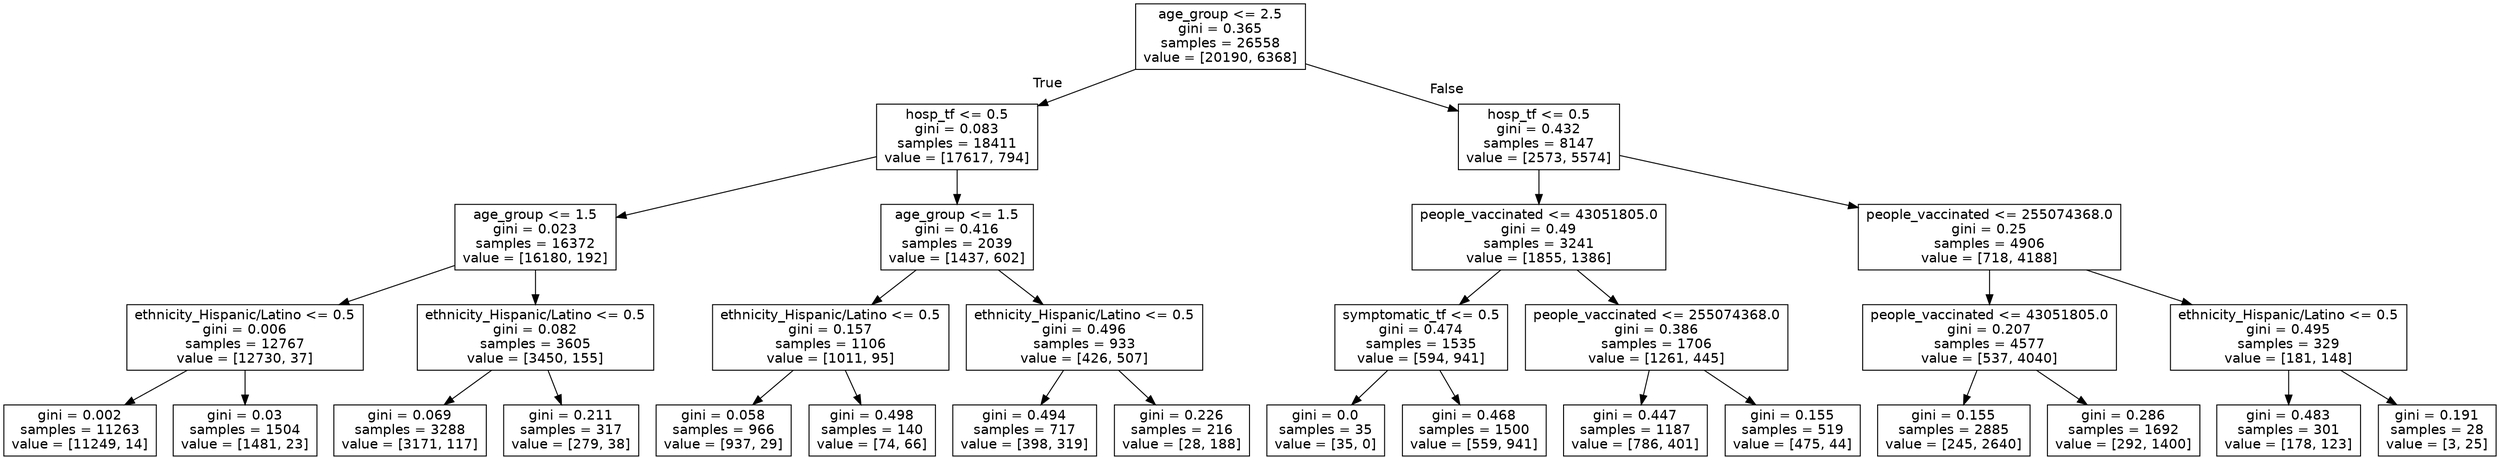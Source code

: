 digraph Tree {
node [shape=box, fontname="helvetica"] ;
edge [fontname="helvetica"] ;
0 [label="age_group <= 2.5\ngini = 0.365\nsamples = 26558\nvalue = [20190, 6368]"] ;
1 [label="hosp_tf <= 0.5\ngini = 0.083\nsamples = 18411\nvalue = [17617, 794]"] ;
0 -> 1 [labeldistance=2.5, labelangle=45, headlabel="True"] ;
2 [label="age_group <= 1.5\ngini = 0.023\nsamples = 16372\nvalue = [16180, 192]"] ;
1 -> 2 ;
3 [label="ethnicity_Hispanic/Latino <= 0.5\ngini = 0.006\nsamples = 12767\nvalue = [12730, 37]"] ;
2 -> 3 ;
4 [label="gini = 0.002\nsamples = 11263\nvalue = [11249, 14]"] ;
3 -> 4 ;
5 [label="gini = 0.03\nsamples = 1504\nvalue = [1481, 23]"] ;
3 -> 5 ;
6 [label="ethnicity_Hispanic/Latino <= 0.5\ngini = 0.082\nsamples = 3605\nvalue = [3450, 155]"] ;
2 -> 6 ;
7 [label="gini = 0.069\nsamples = 3288\nvalue = [3171, 117]"] ;
6 -> 7 ;
8 [label="gini = 0.211\nsamples = 317\nvalue = [279, 38]"] ;
6 -> 8 ;
9 [label="age_group <= 1.5\ngini = 0.416\nsamples = 2039\nvalue = [1437, 602]"] ;
1 -> 9 ;
10 [label="ethnicity_Hispanic/Latino <= 0.5\ngini = 0.157\nsamples = 1106\nvalue = [1011, 95]"] ;
9 -> 10 ;
11 [label="gini = 0.058\nsamples = 966\nvalue = [937, 29]"] ;
10 -> 11 ;
12 [label="gini = 0.498\nsamples = 140\nvalue = [74, 66]"] ;
10 -> 12 ;
13 [label="ethnicity_Hispanic/Latino <= 0.5\ngini = 0.496\nsamples = 933\nvalue = [426, 507]"] ;
9 -> 13 ;
14 [label="gini = 0.494\nsamples = 717\nvalue = [398, 319]"] ;
13 -> 14 ;
15 [label="gini = 0.226\nsamples = 216\nvalue = [28, 188]"] ;
13 -> 15 ;
16 [label="hosp_tf <= 0.5\ngini = 0.432\nsamples = 8147\nvalue = [2573, 5574]"] ;
0 -> 16 [labeldistance=2.5, labelangle=-45, headlabel="False"] ;
17 [label="people_vaccinated <= 43051805.0\ngini = 0.49\nsamples = 3241\nvalue = [1855, 1386]"] ;
16 -> 17 ;
18 [label="symptomatic_tf <= 0.5\ngini = 0.474\nsamples = 1535\nvalue = [594, 941]"] ;
17 -> 18 ;
19 [label="gini = 0.0\nsamples = 35\nvalue = [35, 0]"] ;
18 -> 19 ;
20 [label="gini = 0.468\nsamples = 1500\nvalue = [559, 941]"] ;
18 -> 20 ;
21 [label="people_vaccinated <= 255074368.0\ngini = 0.386\nsamples = 1706\nvalue = [1261, 445]"] ;
17 -> 21 ;
22 [label="gini = 0.447\nsamples = 1187\nvalue = [786, 401]"] ;
21 -> 22 ;
23 [label="gini = 0.155\nsamples = 519\nvalue = [475, 44]"] ;
21 -> 23 ;
24 [label="people_vaccinated <= 255074368.0\ngini = 0.25\nsamples = 4906\nvalue = [718, 4188]"] ;
16 -> 24 ;
25 [label="people_vaccinated <= 43051805.0\ngini = 0.207\nsamples = 4577\nvalue = [537, 4040]"] ;
24 -> 25 ;
26 [label="gini = 0.155\nsamples = 2885\nvalue = [245, 2640]"] ;
25 -> 26 ;
27 [label="gini = 0.286\nsamples = 1692\nvalue = [292, 1400]"] ;
25 -> 27 ;
28 [label="ethnicity_Hispanic/Latino <= 0.5\ngini = 0.495\nsamples = 329\nvalue = [181, 148]"] ;
24 -> 28 ;
29 [label="gini = 0.483\nsamples = 301\nvalue = [178, 123]"] ;
28 -> 29 ;
30 [label="gini = 0.191\nsamples = 28\nvalue = [3, 25]"] ;
28 -> 30 ;
}